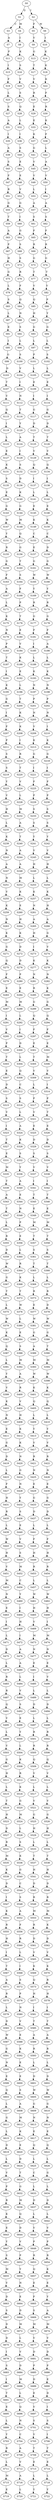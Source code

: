 strict digraph  {
	S0 -> S1 [ label = Q ];
	S0 -> S2 [ label = I ];
	S1 -> S3 [ label = C ];
	S1 -> S4 [ label = M ];
	S2 -> S5 [ label = F ];
	S2 -> S6 [ label = W ];
	S3 -> S7 [ label = A ];
	S4 -> S8 [ label = I ];
	S5 -> S9 [ label = V ];
	S6 -> S10 [ label = I ];
	S7 -> S11 [ label = F ];
	S8 -> S12 [ label = K ];
	S9 -> S13 [ label = G ];
	S10 -> S14 [ label = K ];
	S11 -> S15 [ label = I ];
	S12 -> S16 [ label = S ];
	S13 -> S17 [ label = T ];
	S14 -> S18 [ label = K ];
	S15 -> S19 [ label = F ];
	S16 -> S20 [ label = V ];
	S17 -> S21 [ label = V ];
	S18 -> S22 [ label = K ];
	S19 -> S23 [ label = L ];
	S20 -> S24 [ label = S ];
	S21 -> S25 [ label = R ];
	S22 -> S26 [ label = F ];
	S23 -> S27 [ label = S ];
	S24 -> S28 [ label = Q ];
	S25 -> S29 [ label = E ];
	S26 -> S30 [ label = R ];
	S27 -> S31 [ label = A ];
	S28 -> S32 [ label = L ];
	S29 -> S33 [ label = E ];
	S30 -> S34 [ label = K ];
	S31 -> S35 [ label = I ];
	S32 -> S36 [ label = I ];
	S33 -> S37 [ label = K ];
	S34 -> S38 [ label = F ];
	S35 -> S39 [ label = A ];
	S36 -> S40 [ label = S ];
	S37 -> S41 [ label = G ];
	S38 -> S42 [ label = L ];
	S39 -> S43 [ label = S ];
	S40 -> S44 [ label = E ];
	S41 -> S45 [ label = V ];
	S42 -> S46 [ label = A ];
	S43 -> S47 [ label = F ];
	S44 -> S48 [ label = E ];
	S45 -> S49 [ label = V ];
	S46 -> S50 [ label = V ];
	S47 -> S51 [ label = R ];
	S48 -> S52 [ label = V ];
	S49 -> S53 [ label = L ];
	S50 -> S54 [ label = I ];
	S51 -> S55 [ label = G ];
	S52 -> S56 [ label = G ];
	S53 -> S57 [ label = A ];
	S54 -> S58 [ label = A ];
	S55 -> S59 [ label = T ];
	S56 -> S60 [ label = I ];
	S57 -> S61 [ label = S ];
	S58 -> S62 [ label = S ];
	S59 -> S63 [ label = A ];
	S60 -> S64 [ label = G ];
	S61 -> S65 [ label = F ];
	S62 -> S66 [ label = F ];
	S63 -> S67 [ label = P ];
	S64 -> S68 [ label = S ];
	S65 -> S69 [ label = R ];
	S66 -> S70 [ label = R ];
	S67 -> S71 [ label = H ];
	S68 -> S72 [ label = S ];
	S69 -> S73 [ label = G ];
	S70 -> S74 [ label = G ];
	S71 -> S75 [ label = G ];
	S72 -> S76 [ label = R ];
	S73 -> S77 [ label = T ];
	S74 -> S78 [ label = T ];
	S75 -> S79 [ label = L ];
	S76 -> S80 [ label = F ];
	S77 -> S81 [ label = V ];
	S78 -> S82 [ label = V ];
	S79 -> S83 [ label = S ];
	S80 -> S84 [ label = Q ];
	S81 -> S85 [ label = Q ];
	S82 -> S86 [ label = P ];
	S83 -> S87 [ label = L ];
	S84 -> S88 [ label = N ];
	S85 -> S89 [ label = H ];
	S86 -> S90 [ label = Y ];
	S87 -> S91 [ label = E ];
	S88 -> S92 [ label = S ];
	S89 -> S93 [ label = G ];
	S90 -> S94 [ label = G ];
	S91 -> S95 [ label = I ];
	S92 -> S96 [ label = L ];
	S93 -> S97 [ label = L ];
	S94 -> S98 [ label = L ];
	S95 -> S99 [ label = G ];
	S96 -> S100 [ label = S ];
	S97 -> S101 [ label = P ];
	S98 -> S102 [ label = S ];
	S99 -> S103 [ label = D ];
	S100 -> S104 [ label = V ];
	S101 -> S105 [ label = L ];
	S102 -> S106 [ label = L ];
	S103 -> S107 [ label = T ];
	S104 -> S108 [ label = I ];
	S105 -> S109 [ label = E ];
	S106 -> S110 [ label = E ];
	S107 -> S111 [ label = V ];
	S108 -> S112 [ label = N ];
	S109 -> S113 [ label = I ];
	S110 -> S114 [ label = I ];
	S111 -> S115 [ label = Q ];
	S112 -> S116 [ label = T ];
	S113 -> S117 [ label = G ];
	S114 -> S118 [ label = G ];
	S115 -> S119 [ label = I ];
	S116 -> S120 [ label = Y ];
	S117 -> S121 [ label = D ];
	S118 -> S122 [ label = D ];
	S119 -> S123 [ label = L ];
	S120 -> S124 [ label = A ];
	S121 -> S125 [ label = T ];
	S122 -> S126 [ label = T ];
	S123 -> S127 [ label = E ];
	S124 -> S128 [ label = I ];
	S125 -> S129 [ label = V ];
	S126 -> S130 [ label = V ];
	S127 -> S131 [ label = K ];
	S128 -> S132 [ label = S ];
	S129 -> S133 [ label = Q ];
	S130 -> S134 [ label = Q ];
	S131 -> S135 [ label = S ];
	S132 -> S136 [ label = D ];
	S133 -> S137 [ label = I ];
	S134 -> S138 [ label = I ];
	S135 -> S139 [ label = E ];
	S136 -> S140 [ label = K ];
	S137 -> S141 [ label = L ];
	S138 -> S142 [ label = L ];
	S139 -> S143 [ label = G ];
	S140 -> S144 [ label = G ];
	S141 -> S145 [ label = E ];
	S142 -> S146 [ label = E ];
	S143 -> S147 [ label = W ];
	S144 -> S148 [ label = M ];
	S145 -> S149 [ label = K ];
	S146 -> S150 [ label = K ];
	S147 -> S151 [ label = Y ];
	S148 -> S152 [ label = Q ];
	S149 -> S153 [ label = C ];
	S150 -> S154 [ label = C ];
	S151 -> S155 [ label = R ];
	S152 -> S156 [ label = G ];
	S153 -> S157 [ label = E ];
	S154 -> S158 [ label = D ];
	S155 -> S159 [ label = G ];
	S156 -> S160 [ label = T ];
	S157 -> S161 [ label = G ];
	S158 -> S162 [ label = G ];
	S159 -> S163 [ label = F ];
	S160 -> S164 [ label = S ];
	S161 -> S165 [ label = W ];
	S162 -> S166 [ label = W ];
	S163 -> S167 [ label = A ];
	S164 -> S168 [ label = F ];
	S165 -> S169 [ label = Y ];
	S166 -> S170 [ label = Y ];
	S167 -> S171 [ label = L ];
	S168 -> S172 [ label = P ];
	S169 -> S173 [ label = R ];
	S170 -> S174 [ label = R ];
	S171 -> S175 [ label = K ];
	S172 -> S176 [ label = T ];
	S173 -> S177 [ label = G ];
	S174 -> S178 [ label = G ];
	S175 -> S179 [ label = N ];
	S176 -> S180 [ label = E ];
	S177 -> S181 [ label = F ];
	S178 -> S182 [ label = F ];
	S179 -> S183 [ label = P ];
	S180 -> S184 [ label = V ];
	S181 -> S185 [ label = I ];
	S182 -> S186 [ label = A ];
	S183 -> S187 [ label = T ];
	S184 -> S188 [ label = K ];
	S185 -> S189 [ label = L ];
	S186 -> S190 [ label = L ];
	S187 -> S191 [ label = I ];
	S188 -> S192 [ label = E ];
	S189 -> S193 [ label = K ];
	S190 -> S194 [ label = K ];
	S191 -> S195 [ label = K ];
	S192 -> S196 [ label = L ];
	S193 -> S197 [ label = N ];
	S194 -> S198 [ label = N ];
	S195 -> S199 [ label = G ];
	S196 -> S200 [ label = T ];
	S197 -> S201 [ label = P ];
	S198 -> S202 [ label = P ];
	S199 -> S203 [ label = I ];
	S200 -> S204 [ label = K ];
	S201 -> S205 [ label = N ];
	S202 -> S206 [ label = N ];
	S203 -> S207 [ label = F ];
	S204 -> S208 [ label = K ];
	S205 -> S209 [ label = V ];
	S206 -> S210 [ label = I ];
	S207 -> S211 [ label = P ];
	S208 -> S212 [ label = I ];
	S209 -> S213 [ label = K ];
	S210 -> S214 [ label = K ];
	S211 -> S215 [ label = S ];
	S212 -> S216 [ label = R ];
	S213 -> S217 [ label = G ];
	S214 -> S218 [ label = G ];
	S215 -> S219 [ label = S ];
	S216 -> S220 [ label = T ];
	S217 -> S221 [ label = I ];
	S218 -> S222 [ label = I ];
	S219 -> S223 [ label = Y ];
	S220 -> S224 [ label = V ];
	S221 -> S225 [ label = F ];
	S222 -> S226 [ label = F ];
	S223 -> S227 [ label = V ];
	S224 -> S228 [ label = L ];
	S225 -> S229 [ label = P ];
	S226 -> S230 [ label = P ];
	S227 -> S231 [ label = H ];
	S228 -> S232 [ label = M ];
	S229 -> S233 [ label = S ];
	S230 -> S234 [ label = S ];
	S231 -> S235 [ label = L ];
	S232 -> S236 [ label = A ];
	S233 -> S237 [ label = S ];
	S234 -> S238 [ label = S ];
	S235 -> S239 [ label = K ];
	S236 -> S240 [ label = T ];
	S237 -> S241 [ label = Y ];
	S238 -> S242 [ label = Y ];
	S239 -> S243 [ label = N ];
	S240 -> S244 [ label = A ];
	S241 -> S245 [ label = V ];
	S242 -> S246 [ label = V ];
	S243 -> S247 [ label = A ];
	S244 -> S248 [ label = A ];
	S245 -> S249 [ label = H ];
	S246 -> S250 [ label = H ];
	S247 -> S251 [ label = N ];
	S248 -> S252 [ label = M ];
	S249 -> S253 [ label = L ];
	S250 -> S254 [ label = L ];
	S251 -> S255 [ label = V ];
	S252 -> S256 [ label = K ];
	S253 -> S257 [ label = K ];
	S254 -> S258 [ label = K ];
	S255 -> S259 [ label = K ];
	S256 -> S260 [ label = E ];
	S257 -> S261 [ label = N ];
	S258 -> S262 [ label = H ];
	S259 -> S263 [ label = N ];
	S260 -> S264 [ label = H ];
	S261 -> S265 [ label = A ];
	S262 -> S266 [ label = A ];
	S263 -> S267 [ label = K ];
	S264 -> S268 [ label = K ];
	S265 -> S269 [ label = H ];
	S266 -> S270 [ label = G ];
	S267 -> S271 [ label = G ];
	S268 -> S272 [ label = D ];
	S269 -> S273 [ label = I ];
	S270 -> S274 [ label = V ];
	S271 -> S275 [ label = Q ];
	S272 -> S276 [ label = D ];
	S273 -> S277 [ label = K ];
	S274 -> S278 [ label = K ];
	S275 -> S279 [ label = F ];
	S276 -> S280 [ label = P ];
	S277 -> S281 [ label = N ];
	S278 -> S282 [ label = N ];
	S279 -> S283 [ label = E ];
	S280 -> S284 [ label = E ];
	S281 -> S285 [ label = R ];
	S282 -> S286 [ label = K ];
	S283 -> S287 [ label = M ];
	S284 -> S288 [ label = M ];
	S285 -> S289 [ label = G ];
	S286 -> S290 [ label = G ];
	S287 -> S291 [ label = I ];
	S288 -> S292 [ label = L ];
	S289 -> S293 [ label = Q ];
	S290 -> S294 [ label = Q ];
	S291 -> S295 [ label = V ];
	S292 -> S296 [ label = I ];
	S293 -> S297 [ label = F ];
	S294 -> S298 [ label = F ];
	S295 -> S299 [ label = P ];
	S296 -> S300 [ label = D ];
	S297 -> S301 [ label = E ];
	S298 -> S302 [ label = E ];
	S299 -> S303 [ label = T ];
	S300 -> S304 [ label = L ];
	S301 -> S305 [ label = T ];
	S302 -> S306 [ label = M ];
	S303 -> S307 [ label = E ];
	S304 -> S308 [ label = Q ];
	S305 -> S309 [ label = V ];
	S306 -> S310 [ label = V ];
	S307 -> S311 [ label = D ];
	S308 -> S312 [ label = C ];
	S309 -> S313 [ label = L ];
	S310 -> S314 [ label = I ];
	S311 -> S315 [ label = S ];
	S312 -> S316 [ label = S ];
	S313 -> S317 [ label = P ];
	S314 -> S318 [ label = P ];
	S315 -> S319 [ label = V ];
	S316 -> S320 [ label = L ];
	S317 -> S321 [ label = V ];
	S318 -> S322 [ label = T ];
	S319 -> S323 [ label = I ];
	S320 -> S324 [ label = A ];
	S321 -> S325 [ label = E ];
	S322 -> S326 [ label = E ];
	S323 -> S327 [ label = T ];
	S324 -> S328 [ label = K ];
	S325 -> S329 [ label = D ];
	S326 -> S330 [ label = D ];
	S327 -> S331 [ label = E ];
	S328 -> S332 [ label = S ];
	S329 -> S333 [ label = S ];
	S330 -> S334 [ label = S ];
	S331 -> S335 [ label = M ];
	S332 -> S336 [ label = Y ];
	S333 -> S337 [ label = V ];
	S334 -> S338 [ label = V ];
	S335 -> S339 [ label = T ];
	S336 -> S340 [ label = A ];
	S337 -> S341 [ label = I ];
	S338 -> S342 [ label = I ];
	S339 -> S343 [ label = A ];
	S340 -> S344 [ label = E ];
	S341 -> S345 [ label = T ];
	S342 -> S346 [ label = T ];
	S343 -> S347 [ label = T ];
	S344 -> S348 [ label = N ];
	S345 -> S349 [ label = E ];
	S346 -> S350 [ label = E ];
	S347 -> S351 [ label = L ];
	S348 -> S352 [ label = P ];
	S349 -> S353 [ label = M ];
	S350 -> S354 [ label = M ];
	S351 -> S355 [ label = R ];
	S352 -> S356 [ label = E ];
	S353 -> S357 [ label = T ];
	S354 -> S358 [ label = T ];
	S355 -> S359 [ label = D ];
	S356 -> S360 [ label = L ];
	S357 -> S361 [ label = S ];
	S358 -> S362 [ label = S ];
	S359 -> S363 [ label = W ];
	S360 -> S364 [ label = R ];
	S361 -> S365 [ label = T ];
	S362 -> S366 [ label = T ];
	S363 -> S367 [ label = G ];
	S364 -> S368 [ label = K ];
	S365 -> S369 [ label = L ];
	S366 -> S370 [ label = L ];
	S367 -> S371 [ label = T ];
	S368 -> S372 [ label = T ];
	S369 -> S373 [ label = R ];
	S370 -> S374 [ label = R ];
	S371 -> S375 [ label = L ];
	S372 -> S376 [ label = W ];
	S373 -> S377 [ label = E ];
	S374 -> S378 [ label = D ];
	S375 -> S379 [ label = W ];
	S376 -> S380 [ label = L ];
	S377 -> S381 [ label = W ];
	S378 -> S382 [ label = W ];
	S379 -> S383 [ label = K ];
	S380 -> S384 [ label = E ];
	S381 -> S385 [ label = G ];
	S382 -> S386 [ label = G ];
	S383 -> S387 [ label = Q ];
	S384 -> S388 [ label = S ];
	S385 -> S389 [ label = A ];
	S386 -> S390 [ label = T ];
	S387 -> S391 [ label = L ];
	S388 -> S392 [ label = M ];
	S389 -> S393 [ label = M ];
	S390 -> S394 [ label = M ];
	S391 -> S395 [ label = Y ];
	S392 -> S396 [ label = A ];
	S393 -> S397 [ label = W ];
	S394 -> S398 [ label = W ];
	S395 -> S399 [ label = V ];
	S396 -> S400 [ label = R ];
	S397 -> S401 [ label = K ];
	S398 -> S402 [ label = K ];
	S399 -> S403 [ label = K ];
	S400 -> S404 [ label = V ];
	S401 -> S405 [ label = Q ];
	S402 -> S406 [ label = Q ];
	S403 -> S407 [ label = N ];
	S404 -> S408 [ label = H ];
	S405 -> S409 [ label = L ];
	S406 -> S410 [ label = L ];
	S407 -> S411 [ label = E ];
	S408 -> S412 [ label = K ];
	S409 -> S413 [ label = Y ];
	S410 -> S414 [ label = Y ];
	S411 -> S415 [ label = G ];
	S412 -> S416 [ label = K ];
	S413 -> S417 [ label = V ];
	S414 -> S418 [ label = V ];
	S415 -> S419 [ label = D ];
	S416 -> S420 [ label = N ];
	S417 -> S421 [ label = R ];
	S418 -> S422 [ label = R ];
	S419 -> S423 [ label = L ];
	S420 -> S424 [ label = G ];
	S421 -> S425 [ label = N ];
	S422 -> S426 [ label = N ];
	S423 -> S427 [ label = F ];
	S424 -> S428 [ label = N ];
	S425 -> S429 [ label = E ];
	S426 -> S430 [ label = E ];
	S427 -> S431 [ label = H ];
	S428 -> S432 [ label = Y ];
	S429 -> S433 [ label = G ];
	S430 -> S434 [ label = G ];
	S431 -> S435 [ label = R ];
	S432 -> S436 [ label = S ];
	S433 -> S437 [ label = D ];
	S434 -> S438 [ label = D ];
	S435 -> S439 [ label = L ];
	S436 -> S440 [ label = E ];
	S437 -> S441 [ label = L ];
	S438 -> S442 [ label = L ];
	S439 -> S443 [ label = W ];
	S440 -> S444 [ label = V ];
	S441 -> S445 [ label = F ];
	S442 -> S446 [ label = F ];
	S443 -> S447 [ label = H ];
	S444 -> S448 [ label = S ];
	S445 -> S449 [ label = H ];
	S446 -> S450 [ label = H ];
	S447 -> S451 [ label = V ];
	S448 -> S452 [ label = M ];
	S449 -> S453 [ label = R ];
	S450 -> S454 [ label = R ];
	S451 -> S455 [ label = M ];
	S452 -> S456 [ label = C ];
	S453 -> S457 [ label = L ];
	S454 -> S458 [ label = L ];
	S455 -> S459 [ label = N ];
	S456 -> S460 [ label = Y ];
	S457 -> S461 [ label = W ];
	S458 -> S462 [ label = W ];
	S459 -> S463 [ label = E ];
	S460 -> S464 [ label = I ];
	S461 -> S465 [ label = H ];
	S462 -> S466 [ label = H ];
	S463 -> S467 [ label = I ];
	S464 -> S468 [ label = H ];
	S465 -> S469 [ label = V ];
	S466 -> S470 [ label = I ];
	S467 -> S471 [ label = L ];
	S468 -> S472 [ label = I ];
	S469 -> S473 [ label = M ];
	S470 -> S474 [ label = M ];
	S471 -> S475 [ label = D ];
	S472 -> S476 [ label = A ];
	S473 -> S477 [ label = N ];
	S474 -> S478 [ label = N ];
	S475 -> S479 [ label = L ];
	S476 -> S480 [ label = A ];
	S477 -> S481 [ label = E ];
	S478 -> S482 [ label = E ];
	S479 -> S483 [ label = R ];
	S480 -> S484 [ label = L ];
	S481 -> S485 [ label = I ];
	S482 -> S486 [ label = V ];
	S483 -> S487 [ label = R ];
	S484 -> S488 [ label = V ];
	S485 -> S489 [ label = L ];
	S486 -> S490 [ label = L ];
	S487 -> S491 [ label = Q ];
	S488 -> S492 [ label = S ];
	S489 -> S493 [ label = D ];
	S490 -> S494 [ label = D ];
	S491 -> S495 [ label = V ];
	S492 -> S496 [ label = E ];
	S493 -> S497 [ label = L ];
	S494 -> S498 [ label = L ];
	S495 -> S499 [ label = L ];
	S496 -> S500 [ label = Y ];
	S497 -> S501 [ label = R ];
	S498 -> S502 [ label = R ];
	S499 -> S503 [ label = V ];
	S500 -> S504 [ label = L ];
	S501 -> S505 [ label = R ];
	S502 -> S506 [ label = R ];
	S503 -> S507 [ label = G ];
	S504 -> S508 [ label = K ];
	S505 -> S509 [ label = Q ];
	S506 -> S510 [ label = Q ];
	S507 -> S511 [ label = H ];
	S508 -> S512 [ label = R ];
	S509 -> S513 [ label = V ];
	S510 -> S514 [ label = V ];
	S511 -> S515 [ label = L ];
	S512 -> S516 [ label = K ];
	S513 -> S517 [ label = L ];
	S514 -> S518 [ label = L ];
	S515 -> S519 [ label = T ];
	S516 -> S520 [ label = G ];
	S517 -> S521 [ label = V ];
	S518 -> S522 [ label = V ];
	S519 -> S523 [ label = H ];
	S520 -> S524 [ label = M ];
	S521 -> S525 [ label = G ];
	S522 -> S526 [ label = G ];
	S523 -> S527 [ label = D ];
	S524 -> S528 [ label = L ];
	S525 -> S529 [ label = H ];
	S526 -> S530 [ label = H ];
	S527 -> S531 [ label = R ];
	S528 -> S532 [ label = S ];
	S529 -> S533 [ label = L ];
	S530 -> S534 [ label = L ];
	S531 -> S535 [ label = M ];
	S532 -> S536 [ label = K ];
	S533 -> S537 [ label = T ];
	S534 -> S538 [ label = T ];
	S535 -> S539 [ label = K ];
	S536 -> S540 [ label = G ];
	S537 -> S541 [ label = H ];
	S538 -> S542 [ label = H ];
	S539 -> S543 [ label = D ];
	S540 -> S544 [ label = C ];
	S541 -> S545 [ label = D ];
	S542 -> S546 [ label = D ];
	S543 -> S547 [ label = I ];
	S544 -> S548 [ label = S ];
	S545 -> S549 [ label = R ];
	S546 -> S550 [ label = R ];
	S547 -> S551 [ label = K ];
	S548 -> S552 [ label = A ];
	S549 -> S553 [ label = M ];
	S550 -> S554 [ label = M ];
	S551 -> S555 [ label = R ];
	S552 -> S556 [ label = F ];
	S553 -> S557 [ label = R ];
	S554 -> S558 [ label = K ];
	S555 -> S559 [ label = H ];
	S556 -> S560 [ label = R ];
	S557 -> S561 [ label = D ];
	S558 -> S562 [ label = D ];
	S559 -> S563 [ label = I ];
	S560 -> S564 [ label = L ];
	S561 -> S565 [ label = V ];
	S562 -> S566 [ label = V ];
	S563 -> S567 [ label = T ];
	S564 -> S568 [ label = I ];
	S565 -> S569 [ label = K ];
	S566 -> S570 [ label = K ];
	S567 -> S571 [ label = A ];
	S568 -> S572 [ label = S ];
	S569 -> S573 [ label = Q ];
	S570 -> S574 [ label = R ];
	S571 -> S575 [ label = R ];
	S572 -> S576 [ label = P ];
	S573 -> S577 [ label = H ];
	S574 -> S578 [ label = H ];
	S575 -> S579 [ label = L ];
	S576 -> S580 [ label = N ];
	S577 -> S581 [ label = I ];
	S578 -> S582 [ label = I ];
	S579 -> S583 [ label = D ];
	S580 -> S584 [ label = V ];
	S581 -> S585 [ label = T ];
	S582 -> S586 [ label = T ];
	S583 -> S587 [ label = W ];
	S584 -> S588 [ label = E ];
	S585 -> S589 [ label = A ];
	S586 -> S590 [ label = A ];
	S587 -> S591 [ label = G ];
	S588 -> S592 [ label = K ];
	S589 -> S593 [ label = R ];
	S590 -> S594 [ label = R ];
	S591 -> S595 [ label = N ];
	S592 -> S596 [ label = E ];
	S593 -> S597 [ label = L ];
	S594 -> S598 [ label = L ];
	S595 -> S599 [ label = E ];
	S596 -> S600 [ label = E ];
	S597 -> S601 [ label = D ];
	S598 -> S602 [ label = D ];
	S599 -> S603 [ label = Q ];
	S600 -> S604 [ label = S ];
	S601 -> S605 [ label = W ];
	S602 -> S606 [ label = W ];
	S603 -> S607 [ label = L ];
	S604 -> S608 [ label = A ];
	S605 -> S609 [ label = G ];
	S606 -> S610 [ label = G ];
	S607 -> S611 [ label = G ];
	S608 -> S612 [ label = M ];
	S609 -> S613 [ label = N ];
	S610 -> S614 [ label = N ];
	S611 -> S615 [ label = L ];
	S612 -> S616 [ label = K ];
	S613 -> S617 [ label = E ];
	S614 -> S618 [ label = E ];
	S615 -> S619 [ label = D ];
	S616 -> S620 [ label = E ];
	S617 -> S621 [ label = Q ];
	S618 -> S622 [ label = Q ];
	S619 -> S623 [ label = L ];
	S620 -> S624 [ label = D ];
	S621 -> S625 [ label = L ];
	S622 -> S626 [ label = L ];
	S623 -> S627 [ label = V ];
	S624 -> S628 [ label = T ];
	S625 -> S629 [ label = C ];
	S626 -> S630 [ label = G ];
	S627 -> S631 [ label = P ];
	S628 -> S632 [ label = G ];
	S629 -> S633 [ label = L ];
	S630 -> S634 [ label = L ];
	S631 -> S635 [ label = R ];
	S632 -> S636 [ label = M ];
	S633 -> S637 [ label = D ];
	S634 -> S638 [ label = D ];
	S635 -> S639 [ label = K ];
	S636 -> S640 [ label = Q ];
	S637 -> S641 [ label = L ];
	S638 -> S642 [ label = L ];
	S639 -> S643 [ label = E ];
	S640 -> S644 [ label = D ];
	S641 -> S645 [ label = V ];
	S642 -> S646 [ label = V ];
	S643 -> S647 [ label = Y ];
	S644 -> S648 [ label = V ];
	S645 -> S649 [ label = P ];
	S646 -> S650 [ label = P ];
	S647 -> S651 [ label = S ];
	S648 -> S652 [ label = P ];
	S649 -> S653 [ label = R ];
	S650 -> S654 [ label = R ];
	S651 -> S655 [ label = M ];
	S652 -> S656 [ label = Y ];
	S653 -> S657 [ label = Q ];
	S654 -> S658 [ label = K ];
	S655 -> S659 [ label = V ];
	S656 -> S660 [ label = N ];
	S657 -> S661 [ label = E ];
	S658 -> S662 [ label = E ];
	S659 -> S663 [ label = D ];
	S660 -> S664 [ label = E ];
	S661 -> S665 [ label = F ];
	S662 -> S666 [ label = Y ];
	S663 -> S667 [ label = S ];
	S664 -> S668 [ label = D ];
	S665 -> S669 [ label = S ];
	S666 -> S670 [ label = A ];
	S667 -> S671 [ label = D ];
	S668 -> S672 [ label = M ];
	S669 -> S673 [ label = M ];
	S670 -> S674 [ label = M ];
	S671 -> S675 [ label = D ];
	S672 -> S676 [ label = L ];
	S673 -> S677 [ label = V ];
	S674 -> S678 [ label = V ];
	S675 -> S679 [ label = I ];
	S676 -> S680 [ label = V ];
	S677 -> S681 [ label = D ];
	S678 -> S682 [ label = D ];
	S679 -> S683 [ label = S ];
	S680 -> S684 [ label = D ];
	S681 -> S685 [ label = P ];
	S682 -> S686 [ label = P ];
	S683 -> S687 [ label = I ];
	S684 -> S688 [ label = M ];
	S685 -> S689 [ label = D ];
	S686 -> S690 [ label = E ];
	S687 -> S691 [ label = T ];
	S688 -> S692 [ label = L ];
	S689 -> S693 [ label = E ];
	S690 -> S694 [ label = D ];
	S691 -> S695 [ label = E ];
	S692 -> S696 [ label = Q ];
	S693 -> S697 [ label = V ];
	S694 -> S698 [ label = I ];
	S695 -> S699 [ label = L ];
	S696 -> S700 [ label = N ];
	S697 -> S701 [ label = S ];
	S698 -> S702 [ label = S ];
	S699 -> S703 [ label = Y ];
	S700 -> S704 [ label = C ];
	S701 -> S705 [ label = V ];
	S702 -> S706 [ label = I ];
	S703 -> S707 [ label = R ];
	S704 -> S708 [ label = A ];
	S705 -> S709 [ label = T ];
	S706 -> S710 [ label = T ];
	S707 -> S711 [ label = L ];
	S708 -> S712 [ label = V ];
	S709 -> S713 [ label = E ];
	S710 -> S714 [ label = E ];
	S711 -> S715 [ label = M ];
	S712 -> S716 [ label = A ];
	S713 -> S717 [ label = L ];
	S714 -> S718 [ label = L ];
	S715 -> S719 [ label = E ];
	S716 -> S720 [ label = L ];
	S717 -> S721 [ label = Y ];
	S718 -> S722 [ label = Y ];
}
